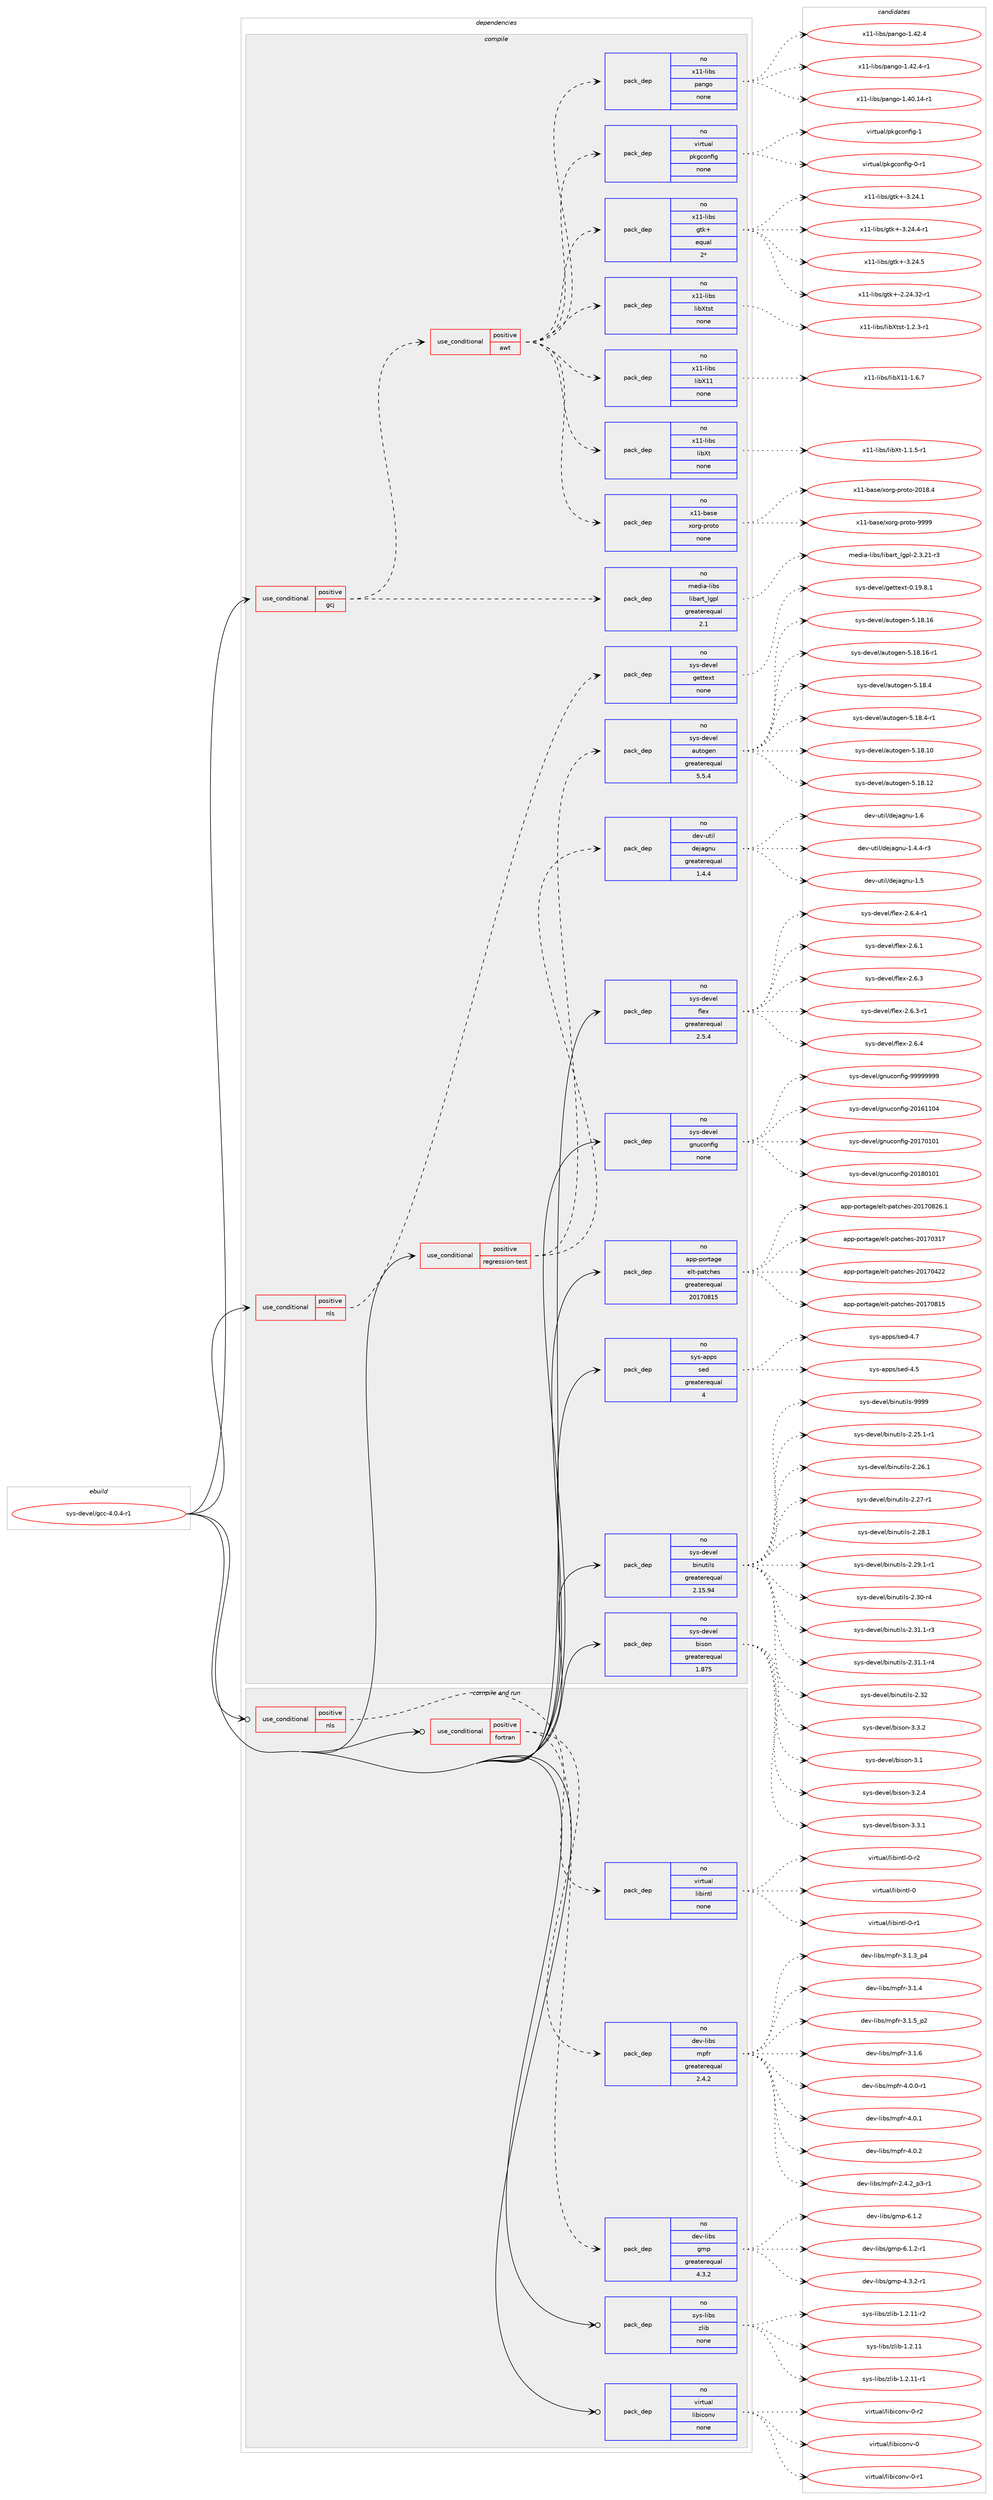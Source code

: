 digraph prolog {

# *************
# Graph options
# *************

newrank=true;
concentrate=true;
compound=true;
graph [rankdir=LR,fontname=Helvetica,fontsize=10,ranksep=1.5];#, ranksep=2.5, nodesep=0.2];
edge  [arrowhead=vee];
node  [fontname=Helvetica,fontsize=10];

# **********
# The ebuild
# **********

subgraph cluster_leftcol {
color=gray;
rank=same;
label=<<i>ebuild</i>>;
id [label="sys-devel/gcc-4.0.4-r1", color=red, width=4, href="../sys-devel/gcc-4.0.4-r1.svg"];
}

# ****************
# The dependencies
# ****************

subgraph cluster_midcol {
color=gray;
label=<<i>dependencies</i>>;
subgraph cluster_compile {
fillcolor="#eeeeee";
style=filled;
label=<<i>compile</i>>;
subgraph cond459558 {
dependency1727427 [label=<<TABLE BORDER="0" CELLBORDER="1" CELLSPACING="0" CELLPADDING="4"><TR><TD ROWSPAN="3" CELLPADDING="10">use_conditional</TD></TR><TR><TD>positive</TD></TR><TR><TD>gcj</TD></TR></TABLE>>, shape=none, color=red];
subgraph cond459559 {
dependency1727428 [label=<<TABLE BORDER="0" CELLBORDER="1" CELLSPACING="0" CELLPADDING="4"><TR><TD ROWSPAN="3" CELLPADDING="10">use_conditional</TD></TR><TR><TD>positive</TD></TR><TR><TD>awt</TD></TR></TABLE>>, shape=none, color=red];
subgraph pack1239556 {
dependency1727429 [label=<<TABLE BORDER="0" CELLBORDER="1" CELLSPACING="0" CELLPADDING="4" WIDTH="220"><TR><TD ROWSPAN="6" CELLPADDING="30">pack_dep</TD></TR><TR><TD WIDTH="110">no</TD></TR><TR><TD>x11-base</TD></TR><TR><TD>xorg-proto</TD></TR><TR><TD>none</TD></TR><TR><TD></TD></TR></TABLE>>, shape=none, color=blue];
}
dependency1727428:e -> dependency1727429:w [weight=20,style="dashed",arrowhead="vee"];
subgraph pack1239557 {
dependency1727430 [label=<<TABLE BORDER="0" CELLBORDER="1" CELLSPACING="0" CELLPADDING="4" WIDTH="220"><TR><TD ROWSPAN="6" CELLPADDING="30">pack_dep</TD></TR><TR><TD WIDTH="110">no</TD></TR><TR><TD>x11-libs</TD></TR><TR><TD>libXt</TD></TR><TR><TD>none</TD></TR><TR><TD></TD></TR></TABLE>>, shape=none, color=blue];
}
dependency1727428:e -> dependency1727430:w [weight=20,style="dashed",arrowhead="vee"];
subgraph pack1239558 {
dependency1727431 [label=<<TABLE BORDER="0" CELLBORDER="1" CELLSPACING="0" CELLPADDING="4" WIDTH="220"><TR><TD ROWSPAN="6" CELLPADDING="30">pack_dep</TD></TR><TR><TD WIDTH="110">no</TD></TR><TR><TD>x11-libs</TD></TR><TR><TD>libX11</TD></TR><TR><TD>none</TD></TR><TR><TD></TD></TR></TABLE>>, shape=none, color=blue];
}
dependency1727428:e -> dependency1727431:w [weight=20,style="dashed",arrowhead="vee"];
subgraph pack1239559 {
dependency1727432 [label=<<TABLE BORDER="0" CELLBORDER="1" CELLSPACING="0" CELLPADDING="4" WIDTH="220"><TR><TD ROWSPAN="6" CELLPADDING="30">pack_dep</TD></TR><TR><TD WIDTH="110">no</TD></TR><TR><TD>x11-libs</TD></TR><TR><TD>libXtst</TD></TR><TR><TD>none</TD></TR><TR><TD></TD></TR></TABLE>>, shape=none, color=blue];
}
dependency1727428:e -> dependency1727432:w [weight=20,style="dashed",arrowhead="vee"];
subgraph pack1239560 {
dependency1727433 [label=<<TABLE BORDER="0" CELLBORDER="1" CELLSPACING="0" CELLPADDING="4" WIDTH="220"><TR><TD ROWSPAN="6" CELLPADDING="30">pack_dep</TD></TR><TR><TD WIDTH="110">no</TD></TR><TR><TD>x11-libs</TD></TR><TR><TD>gtk+</TD></TR><TR><TD>equal</TD></TR><TR><TD>2*</TD></TR></TABLE>>, shape=none, color=blue];
}
dependency1727428:e -> dependency1727433:w [weight=20,style="dashed",arrowhead="vee"];
subgraph pack1239561 {
dependency1727434 [label=<<TABLE BORDER="0" CELLBORDER="1" CELLSPACING="0" CELLPADDING="4" WIDTH="220"><TR><TD ROWSPAN="6" CELLPADDING="30">pack_dep</TD></TR><TR><TD WIDTH="110">no</TD></TR><TR><TD>virtual</TD></TR><TR><TD>pkgconfig</TD></TR><TR><TD>none</TD></TR><TR><TD></TD></TR></TABLE>>, shape=none, color=blue];
}
dependency1727428:e -> dependency1727434:w [weight=20,style="dashed",arrowhead="vee"];
subgraph pack1239562 {
dependency1727435 [label=<<TABLE BORDER="0" CELLBORDER="1" CELLSPACING="0" CELLPADDING="4" WIDTH="220"><TR><TD ROWSPAN="6" CELLPADDING="30">pack_dep</TD></TR><TR><TD WIDTH="110">no</TD></TR><TR><TD>x11-libs</TD></TR><TR><TD>pango</TD></TR><TR><TD>none</TD></TR><TR><TD></TD></TR></TABLE>>, shape=none, color=blue];
}
dependency1727428:e -> dependency1727435:w [weight=20,style="dashed",arrowhead="vee"];
}
dependency1727427:e -> dependency1727428:w [weight=20,style="dashed",arrowhead="vee"];
subgraph pack1239563 {
dependency1727436 [label=<<TABLE BORDER="0" CELLBORDER="1" CELLSPACING="0" CELLPADDING="4" WIDTH="220"><TR><TD ROWSPAN="6" CELLPADDING="30">pack_dep</TD></TR><TR><TD WIDTH="110">no</TD></TR><TR><TD>media-libs</TD></TR><TR><TD>libart_lgpl</TD></TR><TR><TD>greaterequal</TD></TR><TR><TD>2.1</TD></TR></TABLE>>, shape=none, color=blue];
}
dependency1727427:e -> dependency1727436:w [weight=20,style="dashed",arrowhead="vee"];
}
id:e -> dependency1727427:w [weight=20,style="solid",arrowhead="vee"];
subgraph cond459560 {
dependency1727437 [label=<<TABLE BORDER="0" CELLBORDER="1" CELLSPACING="0" CELLPADDING="4"><TR><TD ROWSPAN="3" CELLPADDING="10">use_conditional</TD></TR><TR><TD>positive</TD></TR><TR><TD>nls</TD></TR></TABLE>>, shape=none, color=red];
subgraph pack1239564 {
dependency1727438 [label=<<TABLE BORDER="0" CELLBORDER="1" CELLSPACING="0" CELLPADDING="4" WIDTH="220"><TR><TD ROWSPAN="6" CELLPADDING="30">pack_dep</TD></TR><TR><TD WIDTH="110">no</TD></TR><TR><TD>sys-devel</TD></TR><TR><TD>gettext</TD></TR><TR><TD>none</TD></TR><TR><TD></TD></TR></TABLE>>, shape=none, color=blue];
}
dependency1727437:e -> dependency1727438:w [weight=20,style="dashed",arrowhead="vee"];
}
id:e -> dependency1727437:w [weight=20,style="solid",arrowhead="vee"];
subgraph cond459561 {
dependency1727439 [label=<<TABLE BORDER="0" CELLBORDER="1" CELLSPACING="0" CELLPADDING="4"><TR><TD ROWSPAN="3" CELLPADDING="10">use_conditional</TD></TR><TR><TD>positive</TD></TR><TR><TD>regression-test</TD></TR></TABLE>>, shape=none, color=red];
subgraph pack1239565 {
dependency1727440 [label=<<TABLE BORDER="0" CELLBORDER="1" CELLSPACING="0" CELLPADDING="4" WIDTH="220"><TR><TD ROWSPAN="6" CELLPADDING="30">pack_dep</TD></TR><TR><TD WIDTH="110">no</TD></TR><TR><TD>dev-util</TD></TR><TR><TD>dejagnu</TD></TR><TR><TD>greaterequal</TD></TR><TR><TD>1.4.4</TD></TR></TABLE>>, shape=none, color=blue];
}
dependency1727439:e -> dependency1727440:w [weight=20,style="dashed",arrowhead="vee"];
subgraph pack1239566 {
dependency1727441 [label=<<TABLE BORDER="0" CELLBORDER="1" CELLSPACING="0" CELLPADDING="4" WIDTH="220"><TR><TD ROWSPAN="6" CELLPADDING="30">pack_dep</TD></TR><TR><TD WIDTH="110">no</TD></TR><TR><TD>sys-devel</TD></TR><TR><TD>autogen</TD></TR><TR><TD>greaterequal</TD></TR><TR><TD>5.5.4</TD></TR></TABLE>>, shape=none, color=blue];
}
dependency1727439:e -> dependency1727441:w [weight=20,style="dashed",arrowhead="vee"];
}
id:e -> dependency1727439:w [weight=20,style="solid",arrowhead="vee"];
subgraph pack1239567 {
dependency1727442 [label=<<TABLE BORDER="0" CELLBORDER="1" CELLSPACING="0" CELLPADDING="4" WIDTH="220"><TR><TD ROWSPAN="6" CELLPADDING="30">pack_dep</TD></TR><TR><TD WIDTH="110">no</TD></TR><TR><TD>app-portage</TD></TR><TR><TD>elt-patches</TD></TR><TR><TD>greaterequal</TD></TR><TR><TD>20170815</TD></TR></TABLE>>, shape=none, color=blue];
}
id:e -> dependency1727442:w [weight=20,style="solid",arrowhead="vee"];
subgraph pack1239568 {
dependency1727443 [label=<<TABLE BORDER="0" CELLBORDER="1" CELLSPACING="0" CELLPADDING="4" WIDTH="220"><TR><TD ROWSPAN="6" CELLPADDING="30">pack_dep</TD></TR><TR><TD WIDTH="110">no</TD></TR><TR><TD>sys-apps</TD></TR><TR><TD>sed</TD></TR><TR><TD>greaterequal</TD></TR><TR><TD>4</TD></TR></TABLE>>, shape=none, color=blue];
}
id:e -> dependency1727443:w [weight=20,style="solid",arrowhead="vee"];
subgraph pack1239569 {
dependency1727444 [label=<<TABLE BORDER="0" CELLBORDER="1" CELLSPACING="0" CELLPADDING="4" WIDTH="220"><TR><TD ROWSPAN="6" CELLPADDING="30">pack_dep</TD></TR><TR><TD WIDTH="110">no</TD></TR><TR><TD>sys-devel</TD></TR><TR><TD>binutils</TD></TR><TR><TD>greaterequal</TD></TR><TR><TD>2.15.94</TD></TR></TABLE>>, shape=none, color=blue];
}
id:e -> dependency1727444:w [weight=20,style="solid",arrowhead="vee"];
subgraph pack1239570 {
dependency1727445 [label=<<TABLE BORDER="0" CELLBORDER="1" CELLSPACING="0" CELLPADDING="4" WIDTH="220"><TR><TD ROWSPAN="6" CELLPADDING="30">pack_dep</TD></TR><TR><TD WIDTH="110">no</TD></TR><TR><TD>sys-devel</TD></TR><TR><TD>bison</TD></TR><TR><TD>greaterequal</TD></TR><TR><TD>1.875</TD></TR></TABLE>>, shape=none, color=blue];
}
id:e -> dependency1727445:w [weight=20,style="solid",arrowhead="vee"];
subgraph pack1239571 {
dependency1727446 [label=<<TABLE BORDER="0" CELLBORDER="1" CELLSPACING="0" CELLPADDING="4" WIDTH="220"><TR><TD ROWSPAN="6" CELLPADDING="30">pack_dep</TD></TR><TR><TD WIDTH="110">no</TD></TR><TR><TD>sys-devel</TD></TR><TR><TD>flex</TD></TR><TR><TD>greaterequal</TD></TR><TR><TD>2.5.4</TD></TR></TABLE>>, shape=none, color=blue];
}
id:e -> dependency1727446:w [weight=20,style="solid",arrowhead="vee"];
subgraph pack1239572 {
dependency1727447 [label=<<TABLE BORDER="0" CELLBORDER="1" CELLSPACING="0" CELLPADDING="4" WIDTH="220"><TR><TD ROWSPAN="6" CELLPADDING="30">pack_dep</TD></TR><TR><TD WIDTH="110">no</TD></TR><TR><TD>sys-devel</TD></TR><TR><TD>gnuconfig</TD></TR><TR><TD>none</TD></TR><TR><TD></TD></TR></TABLE>>, shape=none, color=blue];
}
id:e -> dependency1727447:w [weight=20,style="solid",arrowhead="vee"];
}
subgraph cluster_compileandrun {
fillcolor="#eeeeee";
style=filled;
label=<<i>compile and run</i>>;
subgraph cond459562 {
dependency1727448 [label=<<TABLE BORDER="0" CELLBORDER="1" CELLSPACING="0" CELLPADDING="4"><TR><TD ROWSPAN="3" CELLPADDING="10">use_conditional</TD></TR><TR><TD>positive</TD></TR><TR><TD>fortran</TD></TR></TABLE>>, shape=none, color=red];
subgraph pack1239573 {
dependency1727449 [label=<<TABLE BORDER="0" CELLBORDER="1" CELLSPACING="0" CELLPADDING="4" WIDTH="220"><TR><TD ROWSPAN="6" CELLPADDING="30">pack_dep</TD></TR><TR><TD WIDTH="110">no</TD></TR><TR><TD>dev-libs</TD></TR><TR><TD>gmp</TD></TR><TR><TD>greaterequal</TD></TR><TR><TD>4.3.2</TD></TR></TABLE>>, shape=none, color=blue];
}
dependency1727448:e -> dependency1727449:w [weight=20,style="dashed",arrowhead="vee"];
subgraph pack1239574 {
dependency1727450 [label=<<TABLE BORDER="0" CELLBORDER="1" CELLSPACING="0" CELLPADDING="4" WIDTH="220"><TR><TD ROWSPAN="6" CELLPADDING="30">pack_dep</TD></TR><TR><TD WIDTH="110">no</TD></TR><TR><TD>dev-libs</TD></TR><TR><TD>mpfr</TD></TR><TR><TD>greaterequal</TD></TR><TR><TD>2.4.2</TD></TR></TABLE>>, shape=none, color=blue];
}
dependency1727448:e -> dependency1727450:w [weight=20,style="dashed",arrowhead="vee"];
}
id:e -> dependency1727448:w [weight=20,style="solid",arrowhead="odotvee"];
subgraph cond459563 {
dependency1727451 [label=<<TABLE BORDER="0" CELLBORDER="1" CELLSPACING="0" CELLPADDING="4"><TR><TD ROWSPAN="3" CELLPADDING="10">use_conditional</TD></TR><TR><TD>positive</TD></TR><TR><TD>nls</TD></TR></TABLE>>, shape=none, color=red];
subgraph pack1239575 {
dependency1727452 [label=<<TABLE BORDER="0" CELLBORDER="1" CELLSPACING="0" CELLPADDING="4" WIDTH="220"><TR><TD ROWSPAN="6" CELLPADDING="30">pack_dep</TD></TR><TR><TD WIDTH="110">no</TD></TR><TR><TD>virtual</TD></TR><TR><TD>libintl</TD></TR><TR><TD>none</TD></TR><TR><TD></TD></TR></TABLE>>, shape=none, color=blue];
}
dependency1727451:e -> dependency1727452:w [weight=20,style="dashed",arrowhead="vee"];
}
id:e -> dependency1727451:w [weight=20,style="solid",arrowhead="odotvee"];
subgraph pack1239576 {
dependency1727453 [label=<<TABLE BORDER="0" CELLBORDER="1" CELLSPACING="0" CELLPADDING="4" WIDTH="220"><TR><TD ROWSPAN="6" CELLPADDING="30">pack_dep</TD></TR><TR><TD WIDTH="110">no</TD></TR><TR><TD>sys-libs</TD></TR><TR><TD>zlib</TD></TR><TR><TD>none</TD></TR><TR><TD></TD></TR></TABLE>>, shape=none, color=blue];
}
id:e -> dependency1727453:w [weight=20,style="solid",arrowhead="odotvee"];
subgraph pack1239577 {
dependency1727454 [label=<<TABLE BORDER="0" CELLBORDER="1" CELLSPACING="0" CELLPADDING="4" WIDTH="220"><TR><TD ROWSPAN="6" CELLPADDING="30">pack_dep</TD></TR><TR><TD WIDTH="110">no</TD></TR><TR><TD>virtual</TD></TR><TR><TD>libiconv</TD></TR><TR><TD>none</TD></TR><TR><TD></TD></TR></TABLE>>, shape=none, color=blue];
}
id:e -> dependency1727454:w [weight=20,style="solid",arrowhead="odotvee"];
}
subgraph cluster_run {
fillcolor="#eeeeee";
style=filled;
label=<<i>run</i>>;
}
}

# **************
# The candidates
# **************

subgraph cluster_choices {
rank=same;
color=gray;
label=<<i>candidates</i>>;

subgraph choice1239556 {
color=black;
nodesep=1;
choice1204949459897115101471201111141034511211411111611145504849564652 [label="x11-base/xorg-proto-2018.4", color=red, width=4,href="../x11-base/xorg-proto-2018.4.svg"];
choice120494945989711510147120111114103451121141111161114557575757 [label="x11-base/xorg-proto-9999", color=red, width=4,href="../x11-base/xorg-proto-9999.svg"];
dependency1727429:e -> choice1204949459897115101471201111141034511211411111611145504849564652:w [style=dotted,weight="100"];
dependency1727429:e -> choice120494945989711510147120111114103451121141111161114557575757:w [style=dotted,weight="100"];
}
subgraph choice1239557 {
color=black;
nodesep=1;
choice120494945108105981154710810598881164549464946534511449 [label="x11-libs/libXt-1.1.5-r1", color=red, width=4,href="../x11-libs/libXt-1.1.5-r1.svg"];
dependency1727430:e -> choice120494945108105981154710810598881164549464946534511449:w [style=dotted,weight="100"];
}
subgraph choice1239558 {
color=black;
nodesep=1;
choice120494945108105981154710810598884949454946544655 [label="x11-libs/libX11-1.6.7", color=red, width=4,href="../x11-libs/libX11-1.6.7.svg"];
dependency1727431:e -> choice120494945108105981154710810598884949454946544655:w [style=dotted,weight="100"];
}
subgraph choice1239559 {
color=black;
nodesep=1;
choice120494945108105981154710810598881161151164549465046514511449 [label="x11-libs/libXtst-1.2.3-r1", color=red, width=4,href="../x11-libs/libXtst-1.2.3-r1.svg"];
dependency1727432:e -> choice120494945108105981154710810598881161151164549465046514511449:w [style=dotted,weight="100"];
}
subgraph choice1239560 {
color=black;
nodesep=1;
choice12049494510810598115471031161074345504650524651504511449 [label="x11-libs/gtk+-2.24.32-r1", color=red, width=4,href="../x11-libs/gtk+-2.24.32-r1.svg"];
choice12049494510810598115471031161074345514650524649 [label="x11-libs/gtk+-3.24.1", color=red, width=4,href="../x11-libs/gtk+-3.24.1.svg"];
choice120494945108105981154710311610743455146505246524511449 [label="x11-libs/gtk+-3.24.4-r1", color=red, width=4,href="../x11-libs/gtk+-3.24.4-r1.svg"];
choice12049494510810598115471031161074345514650524653 [label="x11-libs/gtk+-3.24.5", color=red, width=4,href="../x11-libs/gtk+-3.24.5.svg"];
dependency1727433:e -> choice12049494510810598115471031161074345504650524651504511449:w [style=dotted,weight="100"];
dependency1727433:e -> choice12049494510810598115471031161074345514650524649:w [style=dotted,weight="100"];
dependency1727433:e -> choice120494945108105981154710311610743455146505246524511449:w [style=dotted,weight="100"];
dependency1727433:e -> choice12049494510810598115471031161074345514650524653:w [style=dotted,weight="100"];
}
subgraph choice1239561 {
color=black;
nodesep=1;
choice11810511411611797108471121071039911111010210510345484511449 [label="virtual/pkgconfig-0-r1", color=red, width=4,href="../virtual/pkgconfig-0-r1.svg"];
choice1181051141161179710847112107103991111101021051034549 [label="virtual/pkgconfig-1", color=red, width=4,href="../virtual/pkgconfig-1.svg"];
dependency1727434:e -> choice11810511411611797108471121071039911111010210510345484511449:w [style=dotted,weight="100"];
dependency1727434:e -> choice1181051141161179710847112107103991111101021051034549:w [style=dotted,weight="100"];
}
subgraph choice1239562 {
color=black;
nodesep=1;
choice12049494510810598115471129711010311145494652484649524511449 [label="x11-libs/pango-1.40.14-r1", color=red, width=4,href="../x11-libs/pango-1.40.14-r1.svg"];
choice12049494510810598115471129711010311145494652504652 [label="x11-libs/pango-1.42.4", color=red, width=4,href="../x11-libs/pango-1.42.4.svg"];
choice120494945108105981154711297110103111454946525046524511449 [label="x11-libs/pango-1.42.4-r1", color=red, width=4,href="../x11-libs/pango-1.42.4-r1.svg"];
dependency1727435:e -> choice12049494510810598115471129711010311145494652484649524511449:w [style=dotted,weight="100"];
dependency1727435:e -> choice12049494510810598115471129711010311145494652504652:w [style=dotted,weight="100"];
dependency1727435:e -> choice120494945108105981154711297110103111454946525046524511449:w [style=dotted,weight="100"];
}
subgraph choice1239563 {
color=black;
nodesep=1;
choice10910110010597451081059811547108105989711411695108103112108455046514650494511451 [label="media-libs/libart_lgpl-2.3.21-r3", color=red, width=4,href="../media-libs/libart_lgpl-2.3.21-r3.svg"];
dependency1727436:e -> choice10910110010597451081059811547108105989711411695108103112108455046514650494511451:w [style=dotted,weight="100"];
}
subgraph choice1239564 {
color=black;
nodesep=1;
choice1151211154510010111810110847103101116116101120116454846495746564649 [label="sys-devel/gettext-0.19.8.1", color=red, width=4,href="../sys-devel/gettext-0.19.8.1.svg"];
dependency1727438:e -> choice1151211154510010111810110847103101116116101120116454846495746564649:w [style=dotted,weight="100"];
}
subgraph choice1239565 {
color=black;
nodesep=1;
choice1001011184511711610510847100101106971031101174549465246524511451 [label="dev-util/dejagnu-1.4.4-r3", color=red, width=4,href="../dev-util/dejagnu-1.4.4-r3.svg"];
choice10010111845117116105108471001011069710311011745494653 [label="dev-util/dejagnu-1.5", color=red, width=4,href="../dev-util/dejagnu-1.5.svg"];
choice10010111845117116105108471001011069710311011745494654 [label="dev-util/dejagnu-1.6", color=red, width=4,href="../dev-util/dejagnu-1.6.svg"];
dependency1727440:e -> choice1001011184511711610510847100101106971031101174549465246524511451:w [style=dotted,weight="100"];
dependency1727440:e -> choice10010111845117116105108471001011069710311011745494653:w [style=dotted,weight="100"];
dependency1727440:e -> choice10010111845117116105108471001011069710311011745494654:w [style=dotted,weight="100"];
}
subgraph choice1239566 {
color=black;
nodesep=1;
choice1151211154510010111810110847971171161111031011104553464956464948 [label="sys-devel/autogen-5.18.10", color=red, width=4,href="../sys-devel/autogen-5.18.10.svg"];
choice1151211154510010111810110847971171161111031011104553464956464950 [label="sys-devel/autogen-5.18.12", color=red, width=4,href="../sys-devel/autogen-5.18.12.svg"];
choice1151211154510010111810110847971171161111031011104553464956464954 [label="sys-devel/autogen-5.18.16", color=red, width=4,href="../sys-devel/autogen-5.18.16.svg"];
choice11512111545100101118101108479711711611110310111045534649564649544511449 [label="sys-devel/autogen-5.18.16-r1", color=red, width=4,href="../sys-devel/autogen-5.18.16-r1.svg"];
choice11512111545100101118101108479711711611110310111045534649564652 [label="sys-devel/autogen-5.18.4", color=red, width=4,href="../sys-devel/autogen-5.18.4.svg"];
choice115121115451001011181011084797117116111103101110455346495646524511449 [label="sys-devel/autogen-5.18.4-r1", color=red, width=4,href="../sys-devel/autogen-5.18.4-r1.svg"];
dependency1727441:e -> choice1151211154510010111810110847971171161111031011104553464956464948:w [style=dotted,weight="100"];
dependency1727441:e -> choice1151211154510010111810110847971171161111031011104553464956464950:w [style=dotted,weight="100"];
dependency1727441:e -> choice1151211154510010111810110847971171161111031011104553464956464954:w [style=dotted,weight="100"];
dependency1727441:e -> choice11512111545100101118101108479711711611110310111045534649564649544511449:w [style=dotted,weight="100"];
dependency1727441:e -> choice11512111545100101118101108479711711611110310111045534649564652:w [style=dotted,weight="100"];
dependency1727441:e -> choice115121115451001011181011084797117116111103101110455346495646524511449:w [style=dotted,weight="100"];
}
subgraph choice1239567 {
color=black;
nodesep=1;
choice97112112451121111141169710310147101108116451129711699104101115455048495548514955 [label="app-portage/elt-patches-20170317", color=red, width=4,href="../app-portage/elt-patches-20170317.svg"];
choice97112112451121111141169710310147101108116451129711699104101115455048495548525050 [label="app-portage/elt-patches-20170422", color=red, width=4,href="../app-portage/elt-patches-20170422.svg"];
choice97112112451121111141169710310147101108116451129711699104101115455048495548564953 [label="app-portage/elt-patches-20170815", color=red, width=4,href="../app-portage/elt-patches-20170815.svg"];
choice971121124511211111411697103101471011081164511297116991041011154550484955485650544649 [label="app-portage/elt-patches-20170826.1", color=red, width=4,href="../app-portage/elt-patches-20170826.1.svg"];
dependency1727442:e -> choice97112112451121111141169710310147101108116451129711699104101115455048495548514955:w [style=dotted,weight="100"];
dependency1727442:e -> choice97112112451121111141169710310147101108116451129711699104101115455048495548525050:w [style=dotted,weight="100"];
dependency1727442:e -> choice97112112451121111141169710310147101108116451129711699104101115455048495548564953:w [style=dotted,weight="100"];
dependency1727442:e -> choice971121124511211111411697103101471011081164511297116991041011154550484955485650544649:w [style=dotted,weight="100"];
}
subgraph choice1239568 {
color=black;
nodesep=1;
choice11512111545971121121154711510110045524653 [label="sys-apps/sed-4.5", color=red, width=4,href="../sys-apps/sed-4.5.svg"];
choice11512111545971121121154711510110045524655 [label="sys-apps/sed-4.7", color=red, width=4,href="../sys-apps/sed-4.7.svg"];
dependency1727443:e -> choice11512111545971121121154711510110045524653:w [style=dotted,weight="100"];
dependency1727443:e -> choice11512111545971121121154711510110045524655:w [style=dotted,weight="100"];
}
subgraph choice1239569 {
color=black;
nodesep=1;
choice115121115451001011181011084798105110117116105108115455046505346494511449 [label="sys-devel/binutils-2.25.1-r1", color=red, width=4,href="../sys-devel/binutils-2.25.1-r1.svg"];
choice11512111545100101118101108479810511011711610510811545504650544649 [label="sys-devel/binutils-2.26.1", color=red, width=4,href="../sys-devel/binutils-2.26.1.svg"];
choice11512111545100101118101108479810511011711610510811545504650554511449 [label="sys-devel/binutils-2.27-r1", color=red, width=4,href="../sys-devel/binutils-2.27-r1.svg"];
choice11512111545100101118101108479810511011711610510811545504650564649 [label="sys-devel/binutils-2.28.1", color=red, width=4,href="../sys-devel/binutils-2.28.1.svg"];
choice115121115451001011181011084798105110117116105108115455046505746494511449 [label="sys-devel/binutils-2.29.1-r1", color=red, width=4,href="../sys-devel/binutils-2.29.1-r1.svg"];
choice11512111545100101118101108479810511011711610510811545504651484511452 [label="sys-devel/binutils-2.30-r4", color=red, width=4,href="../sys-devel/binutils-2.30-r4.svg"];
choice115121115451001011181011084798105110117116105108115455046514946494511451 [label="sys-devel/binutils-2.31.1-r3", color=red, width=4,href="../sys-devel/binutils-2.31.1-r3.svg"];
choice115121115451001011181011084798105110117116105108115455046514946494511452 [label="sys-devel/binutils-2.31.1-r4", color=red, width=4,href="../sys-devel/binutils-2.31.1-r4.svg"];
choice1151211154510010111810110847981051101171161051081154550465150 [label="sys-devel/binutils-2.32", color=red, width=4,href="../sys-devel/binutils-2.32.svg"];
choice1151211154510010111810110847981051101171161051081154557575757 [label="sys-devel/binutils-9999", color=red, width=4,href="../sys-devel/binutils-9999.svg"];
dependency1727444:e -> choice115121115451001011181011084798105110117116105108115455046505346494511449:w [style=dotted,weight="100"];
dependency1727444:e -> choice11512111545100101118101108479810511011711610510811545504650544649:w [style=dotted,weight="100"];
dependency1727444:e -> choice11512111545100101118101108479810511011711610510811545504650554511449:w [style=dotted,weight="100"];
dependency1727444:e -> choice11512111545100101118101108479810511011711610510811545504650564649:w [style=dotted,weight="100"];
dependency1727444:e -> choice115121115451001011181011084798105110117116105108115455046505746494511449:w [style=dotted,weight="100"];
dependency1727444:e -> choice11512111545100101118101108479810511011711610510811545504651484511452:w [style=dotted,weight="100"];
dependency1727444:e -> choice115121115451001011181011084798105110117116105108115455046514946494511451:w [style=dotted,weight="100"];
dependency1727444:e -> choice115121115451001011181011084798105110117116105108115455046514946494511452:w [style=dotted,weight="100"];
dependency1727444:e -> choice1151211154510010111810110847981051101171161051081154550465150:w [style=dotted,weight="100"];
dependency1727444:e -> choice1151211154510010111810110847981051101171161051081154557575757:w [style=dotted,weight="100"];
}
subgraph choice1239570 {
color=black;
nodesep=1;
choice11512111545100101118101108479810511511111045514649 [label="sys-devel/bison-3.1", color=red, width=4,href="../sys-devel/bison-3.1.svg"];
choice115121115451001011181011084798105115111110455146504652 [label="sys-devel/bison-3.2.4", color=red, width=4,href="../sys-devel/bison-3.2.4.svg"];
choice115121115451001011181011084798105115111110455146514649 [label="sys-devel/bison-3.3.1", color=red, width=4,href="../sys-devel/bison-3.3.1.svg"];
choice115121115451001011181011084798105115111110455146514650 [label="sys-devel/bison-3.3.2", color=red, width=4,href="../sys-devel/bison-3.3.2.svg"];
dependency1727445:e -> choice11512111545100101118101108479810511511111045514649:w [style=dotted,weight="100"];
dependency1727445:e -> choice115121115451001011181011084798105115111110455146504652:w [style=dotted,weight="100"];
dependency1727445:e -> choice115121115451001011181011084798105115111110455146514649:w [style=dotted,weight="100"];
dependency1727445:e -> choice115121115451001011181011084798105115111110455146514650:w [style=dotted,weight="100"];
}
subgraph choice1239571 {
color=black;
nodesep=1;
choice1151211154510010111810110847102108101120455046544649 [label="sys-devel/flex-2.6.1", color=red, width=4,href="../sys-devel/flex-2.6.1.svg"];
choice1151211154510010111810110847102108101120455046544651 [label="sys-devel/flex-2.6.3", color=red, width=4,href="../sys-devel/flex-2.6.3.svg"];
choice11512111545100101118101108471021081011204550465446514511449 [label="sys-devel/flex-2.6.3-r1", color=red, width=4,href="../sys-devel/flex-2.6.3-r1.svg"];
choice1151211154510010111810110847102108101120455046544652 [label="sys-devel/flex-2.6.4", color=red, width=4,href="../sys-devel/flex-2.6.4.svg"];
choice11512111545100101118101108471021081011204550465446524511449 [label="sys-devel/flex-2.6.4-r1", color=red, width=4,href="../sys-devel/flex-2.6.4-r1.svg"];
dependency1727446:e -> choice1151211154510010111810110847102108101120455046544649:w [style=dotted,weight="100"];
dependency1727446:e -> choice1151211154510010111810110847102108101120455046544651:w [style=dotted,weight="100"];
dependency1727446:e -> choice11512111545100101118101108471021081011204550465446514511449:w [style=dotted,weight="100"];
dependency1727446:e -> choice1151211154510010111810110847102108101120455046544652:w [style=dotted,weight="100"];
dependency1727446:e -> choice11512111545100101118101108471021081011204550465446524511449:w [style=dotted,weight="100"];
}
subgraph choice1239572 {
color=black;
nodesep=1;
choice115121115451001011181011084710311011799111110102105103455048495449494852 [label="sys-devel/gnuconfig-20161104", color=red, width=4,href="../sys-devel/gnuconfig-20161104.svg"];
choice115121115451001011181011084710311011799111110102105103455048495548494849 [label="sys-devel/gnuconfig-20170101", color=red, width=4,href="../sys-devel/gnuconfig-20170101.svg"];
choice115121115451001011181011084710311011799111110102105103455048495648494849 [label="sys-devel/gnuconfig-20180101", color=red, width=4,href="../sys-devel/gnuconfig-20180101.svg"];
choice115121115451001011181011084710311011799111110102105103455757575757575757 [label="sys-devel/gnuconfig-99999999", color=red, width=4,href="../sys-devel/gnuconfig-99999999.svg"];
dependency1727447:e -> choice115121115451001011181011084710311011799111110102105103455048495449494852:w [style=dotted,weight="100"];
dependency1727447:e -> choice115121115451001011181011084710311011799111110102105103455048495548494849:w [style=dotted,weight="100"];
dependency1727447:e -> choice115121115451001011181011084710311011799111110102105103455048495648494849:w [style=dotted,weight="100"];
dependency1727447:e -> choice115121115451001011181011084710311011799111110102105103455757575757575757:w [style=dotted,weight="100"];
}
subgraph choice1239573 {
color=black;
nodesep=1;
choice1001011184510810598115471031091124552465146504511449 [label="dev-libs/gmp-4.3.2-r1", color=red, width=4,href="../dev-libs/gmp-4.3.2-r1.svg"];
choice100101118451081059811547103109112455446494650 [label="dev-libs/gmp-6.1.2", color=red, width=4,href="../dev-libs/gmp-6.1.2.svg"];
choice1001011184510810598115471031091124554464946504511449 [label="dev-libs/gmp-6.1.2-r1", color=red, width=4,href="../dev-libs/gmp-6.1.2-r1.svg"];
dependency1727449:e -> choice1001011184510810598115471031091124552465146504511449:w [style=dotted,weight="100"];
dependency1727449:e -> choice100101118451081059811547103109112455446494650:w [style=dotted,weight="100"];
dependency1727449:e -> choice1001011184510810598115471031091124554464946504511449:w [style=dotted,weight="100"];
}
subgraph choice1239574 {
color=black;
nodesep=1;
choice10010111845108105981154710911210211445504652465095112514511449 [label="dev-libs/mpfr-2.4.2_p3-r1", color=red, width=4,href="../dev-libs/mpfr-2.4.2_p3-r1.svg"];
choice1001011184510810598115471091121021144551464946519511252 [label="dev-libs/mpfr-3.1.3_p4", color=red, width=4,href="../dev-libs/mpfr-3.1.3_p4.svg"];
choice100101118451081059811547109112102114455146494652 [label="dev-libs/mpfr-3.1.4", color=red, width=4,href="../dev-libs/mpfr-3.1.4.svg"];
choice1001011184510810598115471091121021144551464946539511250 [label="dev-libs/mpfr-3.1.5_p2", color=red, width=4,href="../dev-libs/mpfr-3.1.5_p2.svg"];
choice100101118451081059811547109112102114455146494654 [label="dev-libs/mpfr-3.1.6", color=red, width=4,href="../dev-libs/mpfr-3.1.6.svg"];
choice1001011184510810598115471091121021144552464846484511449 [label="dev-libs/mpfr-4.0.0-r1", color=red, width=4,href="../dev-libs/mpfr-4.0.0-r1.svg"];
choice100101118451081059811547109112102114455246484649 [label="dev-libs/mpfr-4.0.1", color=red, width=4,href="../dev-libs/mpfr-4.0.1.svg"];
choice100101118451081059811547109112102114455246484650 [label="dev-libs/mpfr-4.0.2", color=red, width=4,href="../dev-libs/mpfr-4.0.2.svg"];
dependency1727450:e -> choice10010111845108105981154710911210211445504652465095112514511449:w [style=dotted,weight="100"];
dependency1727450:e -> choice1001011184510810598115471091121021144551464946519511252:w [style=dotted,weight="100"];
dependency1727450:e -> choice100101118451081059811547109112102114455146494652:w [style=dotted,weight="100"];
dependency1727450:e -> choice1001011184510810598115471091121021144551464946539511250:w [style=dotted,weight="100"];
dependency1727450:e -> choice100101118451081059811547109112102114455146494654:w [style=dotted,weight="100"];
dependency1727450:e -> choice1001011184510810598115471091121021144552464846484511449:w [style=dotted,weight="100"];
dependency1727450:e -> choice100101118451081059811547109112102114455246484649:w [style=dotted,weight="100"];
dependency1727450:e -> choice100101118451081059811547109112102114455246484650:w [style=dotted,weight="100"];
}
subgraph choice1239575 {
color=black;
nodesep=1;
choice1181051141161179710847108105981051101161084548 [label="virtual/libintl-0", color=red, width=4,href="../virtual/libintl-0.svg"];
choice11810511411611797108471081059810511011610845484511449 [label="virtual/libintl-0-r1", color=red, width=4,href="../virtual/libintl-0-r1.svg"];
choice11810511411611797108471081059810511011610845484511450 [label="virtual/libintl-0-r2", color=red, width=4,href="../virtual/libintl-0-r2.svg"];
dependency1727452:e -> choice1181051141161179710847108105981051101161084548:w [style=dotted,weight="100"];
dependency1727452:e -> choice11810511411611797108471081059810511011610845484511449:w [style=dotted,weight="100"];
dependency1727452:e -> choice11810511411611797108471081059810511011610845484511450:w [style=dotted,weight="100"];
}
subgraph choice1239576 {
color=black;
nodesep=1;
choice1151211154510810598115471221081059845494650464949 [label="sys-libs/zlib-1.2.11", color=red, width=4,href="../sys-libs/zlib-1.2.11.svg"];
choice11512111545108105981154712210810598454946504649494511449 [label="sys-libs/zlib-1.2.11-r1", color=red, width=4,href="../sys-libs/zlib-1.2.11-r1.svg"];
choice11512111545108105981154712210810598454946504649494511450 [label="sys-libs/zlib-1.2.11-r2", color=red, width=4,href="../sys-libs/zlib-1.2.11-r2.svg"];
dependency1727453:e -> choice1151211154510810598115471221081059845494650464949:w [style=dotted,weight="100"];
dependency1727453:e -> choice11512111545108105981154712210810598454946504649494511449:w [style=dotted,weight="100"];
dependency1727453:e -> choice11512111545108105981154712210810598454946504649494511450:w [style=dotted,weight="100"];
}
subgraph choice1239577 {
color=black;
nodesep=1;
choice118105114116117971084710810598105991111101184548 [label="virtual/libiconv-0", color=red, width=4,href="../virtual/libiconv-0.svg"];
choice1181051141161179710847108105981059911111011845484511449 [label="virtual/libiconv-0-r1", color=red, width=4,href="../virtual/libiconv-0-r1.svg"];
choice1181051141161179710847108105981059911111011845484511450 [label="virtual/libiconv-0-r2", color=red, width=4,href="../virtual/libiconv-0-r2.svg"];
dependency1727454:e -> choice118105114116117971084710810598105991111101184548:w [style=dotted,weight="100"];
dependency1727454:e -> choice1181051141161179710847108105981059911111011845484511449:w [style=dotted,weight="100"];
dependency1727454:e -> choice1181051141161179710847108105981059911111011845484511450:w [style=dotted,weight="100"];
}
}

}
